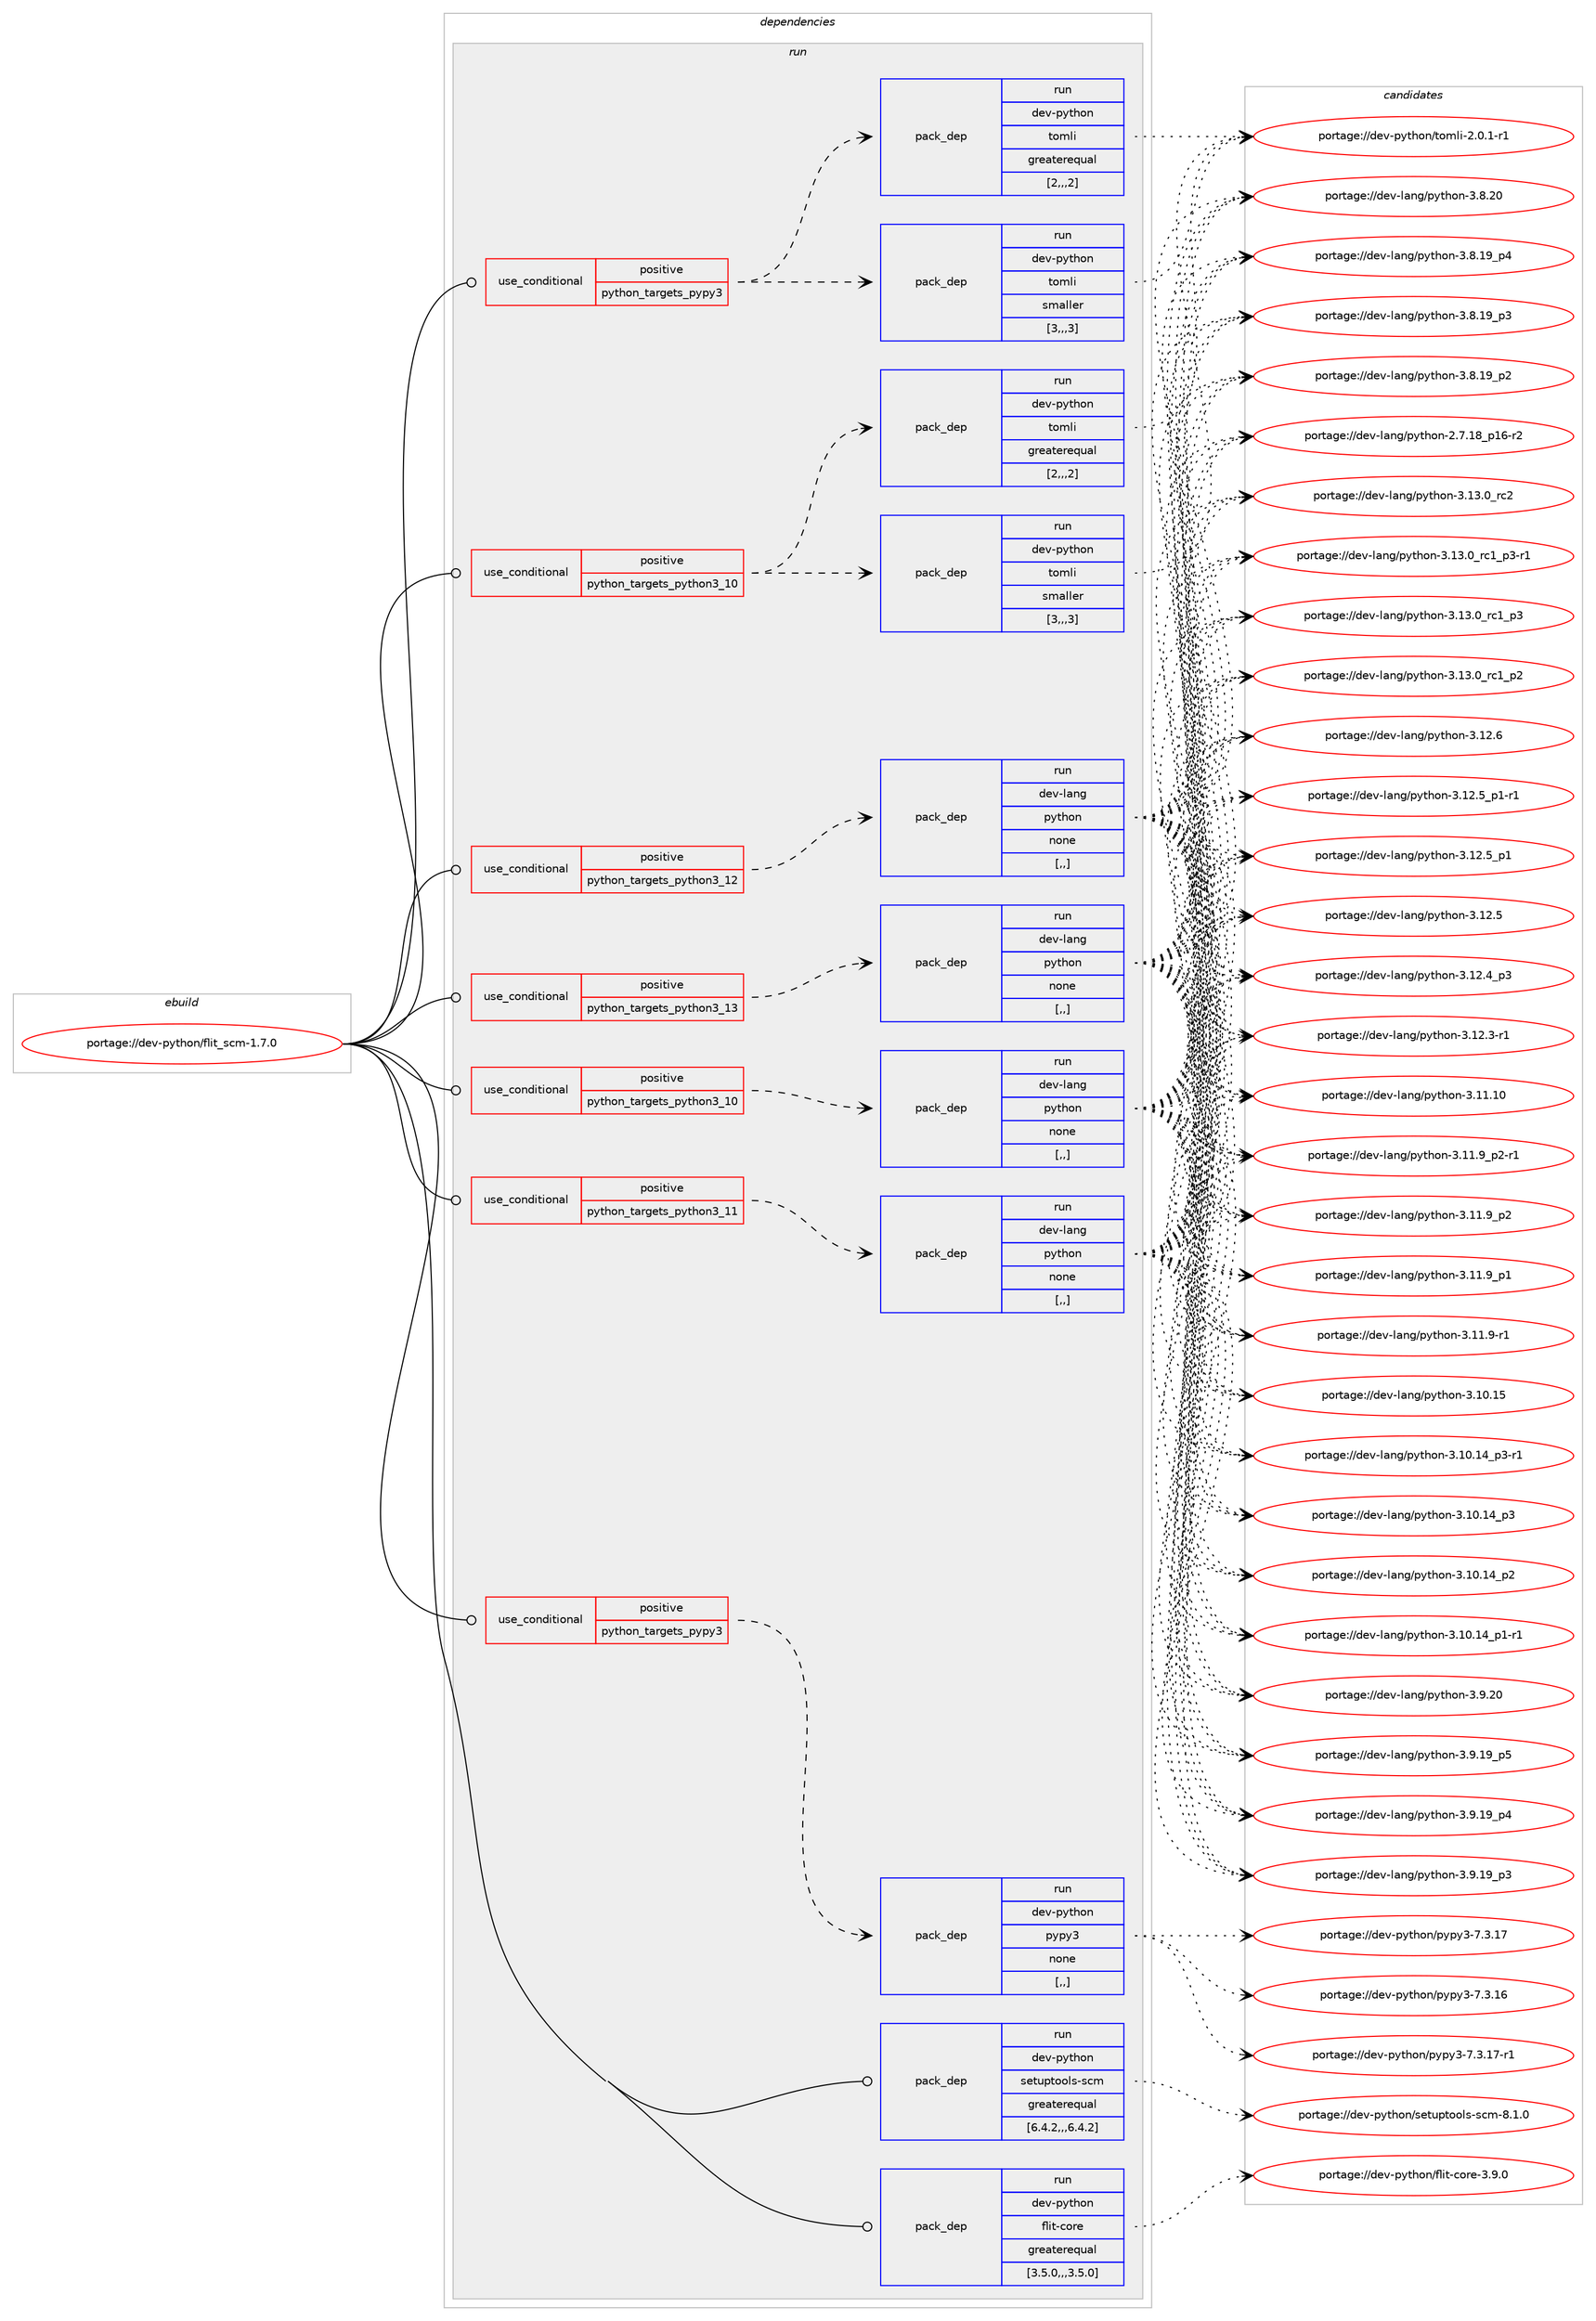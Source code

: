 digraph prolog {

# *************
# Graph options
# *************

newrank=true;
concentrate=true;
compound=true;
graph [rankdir=LR,fontname=Helvetica,fontsize=10,ranksep=1.5];#, ranksep=2.5, nodesep=0.2];
edge  [arrowhead=vee];
node  [fontname=Helvetica,fontsize=10];

# **********
# The ebuild
# **********

subgraph cluster_leftcol {
color=gray;
label=<<i>ebuild</i>>;
id [label="portage://dev-python/flit_scm-1.7.0", color=red, width=4, href="../dev-python/flit_scm-1.7.0.svg"];
}

# ****************
# The dependencies
# ****************

subgraph cluster_midcol {
color=gray;
label=<<i>dependencies</i>>;
subgraph cluster_compile {
fillcolor="#eeeeee";
style=filled;
label=<<i>compile</i>>;
}
subgraph cluster_compileandrun {
fillcolor="#eeeeee";
style=filled;
label=<<i>compile and run</i>>;
}
subgraph cluster_run {
fillcolor="#eeeeee";
style=filled;
label=<<i>run</i>>;
subgraph cond163217 {
dependency640966 [label=<<TABLE BORDER="0" CELLBORDER="1" CELLSPACING="0" CELLPADDING="4"><TR><TD ROWSPAN="3" CELLPADDING="10">use_conditional</TD></TR><TR><TD>positive</TD></TR><TR><TD>python_targets_pypy3</TD></TR></TABLE>>, shape=none, color=red];
subgraph pack472930 {
dependency640967 [label=<<TABLE BORDER="0" CELLBORDER="1" CELLSPACING="0" CELLPADDING="4" WIDTH="220"><TR><TD ROWSPAN="6" CELLPADDING="30">pack_dep</TD></TR><TR><TD WIDTH="110">run</TD></TR><TR><TD>dev-python</TD></TR><TR><TD>pypy3</TD></TR><TR><TD>none</TD></TR><TR><TD>[,,]</TD></TR></TABLE>>, shape=none, color=blue];
}
dependency640966:e -> dependency640967:w [weight=20,style="dashed",arrowhead="vee"];
}
id:e -> dependency640966:w [weight=20,style="solid",arrowhead="odot"];
subgraph cond163218 {
dependency640968 [label=<<TABLE BORDER="0" CELLBORDER="1" CELLSPACING="0" CELLPADDING="4"><TR><TD ROWSPAN="3" CELLPADDING="10">use_conditional</TD></TR><TR><TD>positive</TD></TR><TR><TD>python_targets_pypy3</TD></TR></TABLE>>, shape=none, color=red];
subgraph pack472931 {
dependency640969 [label=<<TABLE BORDER="0" CELLBORDER="1" CELLSPACING="0" CELLPADDING="4" WIDTH="220"><TR><TD ROWSPAN="6" CELLPADDING="30">pack_dep</TD></TR><TR><TD WIDTH="110">run</TD></TR><TR><TD>dev-python</TD></TR><TR><TD>tomli</TD></TR><TR><TD>smaller</TD></TR><TR><TD>[3,,,3]</TD></TR></TABLE>>, shape=none, color=blue];
}
dependency640968:e -> dependency640969:w [weight=20,style="dashed",arrowhead="vee"];
subgraph pack472932 {
dependency640970 [label=<<TABLE BORDER="0" CELLBORDER="1" CELLSPACING="0" CELLPADDING="4" WIDTH="220"><TR><TD ROWSPAN="6" CELLPADDING="30">pack_dep</TD></TR><TR><TD WIDTH="110">run</TD></TR><TR><TD>dev-python</TD></TR><TR><TD>tomli</TD></TR><TR><TD>greaterequal</TD></TR><TR><TD>[2,,,2]</TD></TR></TABLE>>, shape=none, color=blue];
}
dependency640968:e -> dependency640970:w [weight=20,style="dashed",arrowhead="vee"];
}
id:e -> dependency640968:w [weight=20,style="solid",arrowhead="odot"];
subgraph cond163219 {
dependency640971 [label=<<TABLE BORDER="0" CELLBORDER="1" CELLSPACING="0" CELLPADDING="4"><TR><TD ROWSPAN="3" CELLPADDING="10">use_conditional</TD></TR><TR><TD>positive</TD></TR><TR><TD>python_targets_python3_10</TD></TR></TABLE>>, shape=none, color=red];
subgraph pack472933 {
dependency640972 [label=<<TABLE BORDER="0" CELLBORDER="1" CELLSPACING="0" CELLPADDING="4" WIDTH="220"><TR><TD ROWSPAN="6" CELLPADDING="30">pack_dep</TD></TR><TR><TD WIDTH="110">run</TD></TR><TR><TD>dev-lang</TD></TR><TR><TD>python</TD></TR><TR><TD>none</TD></TR><TR><TD>[,,]</TD></TR></TABLE>>, shape=none, color=blue];
}
dependency640971:e -> dependency640972:w [weight=20,style="dashed",arrowhead="vee"];
}
id:e -> dependency640971:w [weight=20,style="solid",arrowhead="odot"];
subgraph cond163220 {
dependency640973 [label=<<TABLE BORDER="0" CELLBORDER="1" CELLSPACING="0" CELLPADDING="4"><TR><TD ROWSPAN="3" CELLPADDING="10">use_conditional</TD></TR><TR><TD>positive</TD></TR><TR><TD>python_targets_python3_10</TD></TR></TABLE>>, shape=none, color=red];
subgraph pack472934 {
dependency640974 [label=<<TABLE BORDER="0" CELLBORDER="1" CELLSPACING="0" CELLPADDING="4" WIDTH="220"><TR><TD ROWSPAN="6" CELLPADDING="30">pack_dep</TD></TR><TR><TD WIDTH="110">run</TD></TR><TR><TD>dev-python</TD></TR><TR><TD>tomli</TD></TR><TR><TD>smaller</TD></TR><TR><TD>[3,,,3]</TD></TR></TABLE>>, shape=none, color=blue];
}
dependency640973:e -> dependency640974:w [weight=20,style="dashed",arrowhead="vee"];
subgraph pack472935 {
dependency640975 [label=<<TABLE BORDER="0" CELLBORDER="1" CELLSPACING="0" CELLPADDING="4" WIDTH="220"><TR><TD ROWSPAN="6" CELLPADDING="30">pack_dep</TD></TR><TR><TD WIDTH="110">run</TD></TR><TR><TD>dev-python</TD></TR><TR><TD>tomli</TD></TR><TR><TD>greaterequal</TD></TR><TR><TD>[2,,,2]</TD></TR></TABLE>>, shape=none, color=blue];
}
dependency640973:e -> dependency640975:w [weight=20,style="dashed",arrowhead="vee"];
}
id:e -> dependency640973:w [weight=20,style="solid",arrowhead="odot"];
subgraph cond163221 {
dependency640976 [label=<<TABLE BORDER="0" CELLBORDER="1" CELLSPACING="0" CELLPADDING="4"><TR><TD ROWSPAN="3" CELLPADDING="10">use_conditional</TD></TR><TR><TD>positive</TD></TR><TR><TD>python_targets_python3_11</TD></TR></TABLE>>, shape=none, color=red];
subgraph pack472936 {
dependency640977 [label=<<TABLE BORDER="0" CELLBORDER="1" CELLSPACING="0" CELLPADDING="4" WIDTH="220"><TR><TD ROWSPAN="6" CELLPADDING="30">pack_dep</TD></TR><TR><TD WIDTH="110">run</TD></TR><TR><TD>dev-lang</TD></TR><TR><TD>python</TD></TR><TR><TD>none</TD></TR><TR><TD>[,,]</TD></TR></TABLE>>, shape=none, color=blue];
}
dependency640976:e -> dependency640977:w [weight=20,style="dashed",arrowhead="vee"];
}
id:e -> dependency640976:w [weight=20,style="solid",arrowhead="odot"];
subgraph cond163222 {
dependency640978 [label=<<TABLE BORDER="0" CELLBORDER="1" CELLSPACING="0" CELLPADDING="4"><TR><TD ROWSPAN="3" CELLPADDING="10">use_conditional</TD></TR><TR><TD>positive</TD></TR><TR><TD>python_targets_python3_12</TD></TR></TABLE>>, shape=none, color=red];
subgraph pack472937 {
dependency640979 [label=<<TABLE BORDER="0" CELLBORDER="1" CELLSPACING="0" CELLPADDING="4" WIDTH="220"><TR><TD ROWSPAN="6" CELLPADDING="30">pack_dep</TD></TR><TR><TD WIDTH="110">run</TD></TR><TR><TD>dev-lang</TD></TR><TR><TD>python</TD></TR><TR><TD>none</TD></TR><TR><TD>[,,]</TD></TR></TABLE>>, shape=none, color=blue];
}
dependency640978:e -> dependency640979:w [weight=20,style="dashed",arrowhead="vee"];
}
id:e -> dependency640978:w [weight=20,style="solid",arrowhead="odot"];
subgraph cond163223 {
dependency640980 [label=<<TABLE BORDER="0" CELLBORDER="1" CELLSPACING="0" CELLPADDING="4"><TR><TD ROWSPAN="3" CELLPADDING="10">use_conditional</TD></TR><TR><TD>positive</TD></TR><TR><TD>python_targets_python3_13</TD></TR></TABLE>>, shape=none, color=red];
subgraph pack472938 {
dependency640981 [label=<<TABLE BORDER="0" CELLBORDER="1" CELLSPACING="0" CELLPADDING="4" WIDTH="220"><TR><TD ROWSPAN="6" CELLPADDING="30">pack_dep</TD></TR><TR><TD WIDTH="110">run</TD></TR><TR><TD>dev-lang</TD></TR><TR><TD>python</TD></TR><TR><TD>none</TD></TR><TR><TD>[,,]</TD></TR></TABLE>>, shape=none, color=blue];
}
dependency640980:e -> dependency640981:w [weight=20,style="dashed",arrowhead="vee"];
}
id:e -> dependency640980:w [weight=20,style="solid",arrowhead="odot"];
subgraph pack472939 {
dependency640982 [label=<<TABLE BORDER="0" CELLBORDER="1" CELLSPACING="0" CELLPADDING="4" WIDTH="220"><TR><TD ROWSPAN="6" CELLPADDING="30">pack_dep</TD></TR><TR><TD WIDTH="110">run</TD></TR><TR><TD>dev-python</TD></TR><TR><TD>flit-core</TD></TR><TR><TD>greaterequal</TD></TR><TR><TD>[3.5.0,,,3.5.0]</TD></TR></TABLE>>, shape=none, color=blue];
}
id:e -> dependency640982:w [weight=20,style="solid",arrowhead="odot"];
subgraph pack472940 {
dependency640983 [label=<<TABLE BORDER="0" CELLBORDER="1" CELLSPACING="0" CELLPADDING="4" WIDTH="220"><TR><TD ROWSPAN="6" CELLPADDING="30">pack_dep</TD></TR><TR><TD WIDTH="110">run</TD></TR><TR><TD>dev-python</TD></TR><TR><TD>setuptools-scm</TD></TR><TR><TD>greaterequal</TD></TR><TR><TD>[6.4.2,,,6.4.2]</TD></TR></TABLE>>, shape=none, color=blue];
}
id:e -> dependency640983:w [weight=20,style="solid",arrowhead="odot"];
}
}

# **************
# The candidates
# **************

subgraph cluster_choices {
rank=same;
color=gray;
label=<<i>candidates</i>>;

subgraph choice472930 {
color=black;
nodesep=1;
choice100101118451121211161041111104711212111212151455546514649554511449 [label="portage://dev-python/pypy3-7.3.17-r1", color=red, width=4,href="../dev-python/pypy3-7.3.17-r1.svg"];
choice10010111845112121116104111110471121211121215145554651464955 [label="portage://dev-python/pypy3-7.3.17", color=red, width=4,href="../dev-python/pypy3-7.3.17.svg"];
choice10010111845112121116104111110471121211121215145554651464954 [label="portage://dev-python/pypy3-7.3.16", color=red, width=4,href="../dev-python/pypy3-7.3.16.svg"];
dependency640967:e -> choice100101118451121211161041111104711212111212151455546514649554511449:w [style=dotted,weight="100"];
dependency640967:e -> choice10010111845112121116104111110471121211121215145554651464955:w [style=dotted,weight="100"];
dependency640967:e -> choice10010111845112121116104111110471121211121215145554651464954:w [style=dotted,weight="100"];
}
subgraph choice472931 {
color=black;
nodesep=1;
choice10010111845112121116104111110471161111091081054550464846494511449 [label="portage://dev-python/tomli-2.0.1-r1", color=red, width=4,href="../dev-python/tomli-2.0.1-r1.svg"];
dependency640969:e -> choice10010111845112121116104111110471161111091081054550464846494511449:w [style=dotted,weight="100"];
}
subgraph choice472932 {
color=black;
nodesep=1;
choice10010111845112121116104111110471161111091081054550464846494511449 [label="portage://dev-python/tomli-2.0.1-r1", color=red, width=4,href="../dev-python/tomli-2.0.1-r1.svg"];
dependency640970:e -> choice10010111845112121116104111110471161111091081054550464846494511449:w [style=dotted,weight="100"];
}
subgraph choice472933 {
color=black;
nodesep=1;
choice10010111845108971101034711212111610411111045514649514648951149950 [label="portage://dev-lang/python-3.13.0_rc2", color=red, width=4,href="../dev-lang/python-3.13.0_rc2.svg"];
choice1001011184510897110103471121211161041111104551464951464895114994995112514511449 [label="portage://dev-lang/python-3.13.0_rc1_p3-r1", color=red, width=4,href="../dev-lang/python-3.13.0_rc1_p3-r1.svg"];
choice100101118451089711010347112121116104111110455146495146489511499499511251 [label="portage://dev-lang/python-3.13.0_rc1_p3", color=red, width=4,href="../dev-lang/python-3.13.0_rc1_p3.svg"];
choice100101118451089711010347112121116104111110455146495146489511499499511250 [label="portage://dev-lang/python-3.13.0_rc1_p2", color=red, width=4,href="../dev-lang/python-3.13.0_rc1_p2.svg"];
choice10010111845108971101034711212111610411111045514649504654 [label="portage://dev-lang/python-3.12.6", color=red, width=4,href="../dev-lang/python-3.12.6.svg"];
choice1001011184510897110103471121211161041111104551464950465395112494511449 [label="portage://dev-lang/python-3.12.5_p1-r1", color=red, width=4,href="../dev-lang/python-3.12.5_p1-r1.svg"];
choice100101118451089711010347112121116104111110455146495046539511249 [label="portage://dev-lang/python-3.12.5_p1", color=red, width=4,href="../dev-lang/python-3.12.5_p1.svg"];
choice10010111845108971101034711212111610411111045514649504653 [label="portage://dev-lang/python-3.12.5", color=red, width=4,href="../dev-lang/python-3.12.5.svg"];
choice100101118451089711010347112121116104111110455146495046529511251 [label="portage://dev-lang/python-3.12.4_p3", color=red, width=4,href="../dev-lang/python-3.12.4_p3.svg"];
choice100101118451089711010347112121116104111110455146495046514511449 [label="portage://dev-lang/python-3.12.3-r1", color=red, width=4,href="../dev-lang/python-3.12.3-r1.svg"];
choice1001011184510897110103471121211161041111104551464949464948 [label="portage://dev-lang/python-3.11.10", color=red, width=4,href="../dev-lang/python-3.11.10.svg"];
choice1001011184510897110103471121211161041111104551464949465795112504511449 [label="portage://dev-lang/python-3.11.9_p2-r1", color=red, width=4,href="../dev-lang/python-3.11.9_p2-r1.svg"];
choice100101118451089711010347112121116104111110455146494946579511250 [label="portage://dev-lang/python-3.11.9_p2", color=red, width=4,href="../dev-lang/python-3.11.9_p2.svg"];
choice100101118451089711010347112121116104111110455146494946579511249 [label="portage://dev-lang/python-3.11.9_p1", color=red, width=4,href="../dev-lang/python-3.11.9_p1.svg"];
choice100101118451089711010347112121116104111110455146494946574511449 [label="portage://dev-lang/python-3.11.9-r1", color=red, width=4,href="../dev-lang/python-3.11.9-r1.svg"];
choice1001011184510897110103471121211161041111104551464948464953 [label="portage://dev-lang/python-3.10.15", color=red, width=4,href="../dev-lang/python-3.10.15.svg"];
choice100101118451089711010347112121116104111110455146494846495295112514511449 [label="portage://dev-lang/python-3.10.14_p3-r1", color=red, width=4,href="../dev-lang/python-3.10.14_p3-r1.svg"];
choice10010111845108971101034711212111610411111045514649484649529511251 [label="portage://dev-lang/python-3.10.14_p3", color=red, width=4,href="../dev-lang/python-3.10.14_p3.svg"];
choice10010111845108971101034711212111610411111045514649484649529511250 [label="portage://dev-lang/python-3.10.14_p2", color=red, width=4,href="../dev-lang/python-3.10.14_p2.svg"];
choice100101118451089711010347112121116104111110455146494846495295112494511449 [label="portage://dev-lang/python-3.10.14_p1-r1", color=red, width=4,href="../dev-lang/python-3.10.14_p1-r1.svg"];
choice10010111845108971101034711212111610411111045514657465048 [label="portage://dev-lang/python-3.9.20", color=red, width=4,href="../dev-lang/python-3.9.20.svg"];
choice100101118451089711010347112121116104111110455146574649579511253 [label="portage://dev-lang/python-3.9.19_p5", color=red, width=4,href="../dev-lang/python-3.9.19_p5.svg"];
choice100101118451089711010347112121116104111110455146574649579511252 [label="portage://dev-lang/python-3.9.19_p4", color=red, width=4,href="../dev-lang/python-3.9.19_p4.svg"];
choice100101118451089711010347112121116104111110455146574649579511251 [label="portage://dev-lang/python-3.9.19_p3", color=red, width=4,href="../dev-lang/python-3.9.19_p3.svg"];
choice10010111845108971101034711212111610411111045514656465048 [label="portage://dev-lang/python-3.8.20", color=red, width=4,href="../dev-lang/python-3.8.20.svg"];
choice100101118451089711010347112121116104111110455146564649579511252 [label="portage://dev-lang/python-3.8.19_p4", color=red, width=4,href="../dev-lang/python-3.8.19_p4.svg"];
choice100101118451089711010347112121116104111110455146564649579511251 [label="portage://dev-lang/python-3.8.19_p3", color=red, width=4,href="../dev-lang/python-3.8.19_p3.svg"];
choice100101118451089711010347112121116104111110455146564649579511250 [label="portage://dev-lang/python-3.8.19_p2", color=red, width=4,href="../dev-lang/python-3.8.19_p2.svg"];
choice100101118451089711010347112121116104111110455046554649569511249544511450 [label="portage://dev-lang/python-2.7.18_p16-r2", color=red, width=4,href="../dev-lang/python-2.7.18_p16-r2.svg"];
dependency640972:e -> choice10010111845108971101034711212111610411111045514649514648951149950:w [style=dotted,weight="100"];
dependency640972:e -> choice1001011184510897110103471121211161041111104551464951464895114994995112514511449:w [style=dotted,weight="100"];
dependency640972:e -> choice100101118451089711010347112121116104111110455146495146489511499499511251:w [style=dotted,weight="100"];
dependency640972:e -> choice100101118451089711010347112121116104111110455146495146489511499499511250:w [style=dotted,weight="100"];
dependency640972:e -> choice10010111845108971101034711212111610411111045514649504654:w [style=dotted,weight="100"];
dependency640972:e -> choice1001011184510897110103471121211161041111104551464950465395112494511449:w [style=dotted,weight="100"];
dependency640972:e -> choice100101118451089711010347112121116104111110455146495046539511249:w [style=dotted,weight="100"];
dependency640972:e -> choice10010111845108971101034711212111610411111045514649504653:w [style=dotted,weight="100"];
dependency640972:e -> choice100101118451089711010347112121116104111110455146495046529511251:w [style=dotted,weight="100"];
dependency640972:e -> choice100101118451089711010347112121116104111110455146495046514511449:w [style=dotted,weight="100"];
dependency640972:e -> choice1001011184510897110103471121211161041111104551464949464948:w [style=dotted,weight="100"];
dependency640972:e -> choice1001011184510897110103471121211161041111104551464949465795112504511449:w [style=dotted,weight="100"];
dependency640972:e -> choice100101118451089711010347112121116104111110455146494946579511250:w [style=dotted,weight="100"];
dependency640972:e -> choice100101118451089711010347112121116104111110455146494946579511249:w [style=dotted,weight="100"];
dependency640972:e -> choice100101118451089711010347112121116104111110455146494946574511449:w [style=dotted,weight="100"];
dependency640972:e -> choice1001011184510897110103471121211161041111104551464948464953:w [style=dotted,weight="100"];
dependency640972:e -> choice100101118451089711010347112121116104111110455146494846495295112514511449:w [style=dotted,weight="100"];
dependency640972:e -> choice10010111845108971101034711212111610411111045514649484649529511251:w [style=dotted,weight="100"];
dependency640972:e -> choice10010111845108971101034711212111610411111045514649484649529511250:w [style=dotted,weight="100"];
dependency640972:e -> choice100101118451089711010347112121116104111110455146494846495295112494511449:w [style=dotted,weight="100"];
dependency640972:e -> choice10010111845108971101034711212111610411111045514657465048:w [style=dotted,weight="100"];
dependency640972:e -> choice100101118451089711010347112121116104111110455146574649579511253:w [style=dotted,weight="100"];
dependency640972:e -> choice100101118451089711010347112121116104111110455146574649579511252:w [style=dotted,weight="100"];
dependency640972:e -> choice100101118451089711010347112121116104111110455146574649579511251:w [style=dotted,weight="100"];
dependency640972:e -> choice10010111845108971101034711212111610411111045514656465048:w [style=dotted,weight="100"];
dependency640972:e -> choice100101118451089711010347112121116104111110455146564649579511252:w [style=dotted,weight="100"];
dependency640972:e -> choice100101118451089711010347112121116104111110455146564649579511251:w [style=dotted,weight="100"];
dependency640972:e -> choice100101118451089711010347112121116104111110455146564649579511250:w [style=dotted,weight="100"];
dependency640972:e -> choice100101118451089711010347112121116104111110455046554649569511249544511450:w [style=dotted,weight="100"];
}
subgraph choice472934 {
color=black;
nodesep=1;
choice10010111845112121116104111110471161111091081054550464846494511449 [label="portage://dev-python/tomli-2.0.1-r1", color=red, width=4,href="../dev-python/tomli-2.0.1-r1.svg"];
dependency640974:e -> choice10010111845112121116104111110471161111091081054550464846494511449:w [style=dotted,weight="100"];
}
subgraph choice472935 {
color=black;
nodesep=1;
choice10010111845112121116104111110471161111091081054550464846494511449 [label="portage://dev-python/tomli-2.0.1-r1", color=red, width=4,href="../dev-python/tomli-2.0.1-r1.svg"];
dependency640975:e -> choice10010111845112121116104111110471161111091081054550464846494511449:w [style=dotted,weight="100"];
}
subgraph choice472936 {
color=black;
nodesep=1;
choice10010111845108971101034711212111610411111045514649514648951149950 [label="portage://dev-lang/python-3.13.0_rc2", color=red, width=4,href="../dev-lang/python-3.13.0_rc2.svg"];
choice1001011184510897110103471121211161041111104551464951464895114994995112514511449 [label="portage://dev-lang/python-3.13.0_rc1_p3-r1", color=red, width=4,href="../dev-lang/python-3.13.0_rc1_p3-r1.svg"];
choice100101118451089711010347112121116104111110455146495146489511499499511251 [label="portage://dev-lang/python-3.13.0_rc1_p3", color=red, width=4,href="../dev-lang/python-3.13.0_rc1_p3.svg"];
choice100101118451089711010347112121116104111110455146495146489511499499511250 [label="portage://dev-lang/python-3.13.0_rc1_p2", color=red, width=4,href="../dev-lang/python-3.13.0_rc1_p2.svg"];
choice10010111845108971101034711212111610411111045514649504654 [label="portage://dev-lang/python-3.12.6", color=red, width=4,href="../dev-lang/python-3.12.6.svg"];
choice1001011184510897110103471121211161041111104551464950465395112494511449 [label="portage://dev-lang/python-3.12.5_p1-r1", color=red, width=4,href="../dev-lang/python-3.12.5_p1-r1.svg"];
choice100101118451089711010347112121116104111110455146495046539511249 [label="portage://dev-lang/python-3.12.5_p1", color=red, width=4,href="../dev-lang/python-3.12.5_p1.svg"];
choice10010111845108971101034711212111610411111045514649504653 [label="portage://dev-lang/python-3.12.5", color=red, width=4,href="../dev-lang/python-3.12.5.svg"];
choice100101118451089711010347112121116104111110455146495046529511251 [label="portage://dev-lang/python-3.12.4_p3", color=red, width=4,href="../dev-lang/python-3.12.4_p3.svg"];
choice100101118451089711010347112121116104111110455146495046514511449 [label="portage://dev-lang/python-3.12.3-r1", color=red, width=4,href="../dev-lang/python-3.12.3-r1.svg"];
choice1001011184510897110103471121211161041111104551464949464948 [label="portage://dev-lang/python-3.11.10", color=red, width=4,href="../dev-lang/python-3.11.10.svg"];
choice1001011184510897110103471121211161041111104551464949465795112504511449 [label="portage://dev-lang/python-3.11.9_p2-r1", color=red, width=4,href="../dev-lang/python-3.11.9_p2-r1.svg"];
choice100101118451089711010347112121116104111110455146494946579511250 [label="portage://dev-lang/python-3.11.9_p2", color=red, width=4,href="../dev-lang/python-3.11.9_p2.svg"];
choice100101118451089711010347112121116104111110455146494946579511249 [label="portage://dev-lang/python-3.11.9_p1", color=red, width=4,href="../dev-lang/python-3.11.9_p1.svg"];
choice100101118451089711010347112121116104111110455146494946574511449 [label="portage://dev-lang/python-3.11.9-r1", color=red, width=4,href="../dev-lang/python-3.11.9-r1.svg"];
choice1001011184510897110103471121211161041111104551464948464953 [label="portage://dev-lang/python-3.10.15", color=red, width=4,href="../dev-lang/python-3.10.15.svg"];
choice100101118451089711010347112121116104111110455146494846495295112514511449 [label="portage://dev-lang/python-3.10.14_p3-r1", color=red, width=4,href="../dev-lang/python-3.10.14_p3-r1.svg"];
choice10010111845108971101034711212111610411111045514649484649529511251 [label="portage://dev-lang/python-3.10.14_p3", color=red, width=4,href="../dev-lang/python-3.10.14_p3.svg"];
choice10010111845108971101034711212111610411111045514649484649529511250 [label="portage://dev-lang/python-3.10.14_p2", color=red, width=4,href="../dev-lang/python-3.10.14_p2.svg"];
choice100101118451089711010347112121116104111110455146494846495295112494511449 [label="portage://dev-lang/python-3.10.14_p1-r1", color=red, width=4,href="../dev-lang/python-3.10.14_p1-r1.svg"];
choice10010111845108971101034711212111610411111045514657465048 [label="portage://dev-lang/python-3.9.20", color=red, width=4,href="../dev-lang/python-3.9.20.svg"];
choice100101118451089711010347112121116104111110455146574649579511253 [label="portage://dev-lang/python-3.9.19_p5", color=red, width=4,href="../dev-lang/python-3.9.19_p5.svg"];
choice100101118451089711010347112121116104111110455146574649579511252 [label="portage://dev-lang/python-3.9.19_p4", color=red, width=4,href="../dev-lang/python-3.9.19_p4.svg"];
choice100101118451089711010347112121116104111110455146574649579511251 [label="portage://dev-lang/python-3.9.19_p3", color=red, width=4,href="../dev-lang/python-3.9.19_p3.svg"];
choice10010111845108971101034711212111610411111045514656465048 [label="portage://dev-lang/python-3.8.20", color=red, width=4,href="../dev-lang/python-3.8.20.svg"];
choice100101118451089711010347112121116104111110455146564649579511252 [label="portage://dev-lang/python-3.8.19_p4", color=red, width=4,href="../dev-lang/python-3.8.19_p4.svg"];
choice100101118451089711010347112121116104111110455146564649579511251 [label="portage://dev-lang/python-3.8.19_p3", color=red, width=4,href="../dev-lang/python-3.8.19_p3.svg"];
choice100101118451089711010347112121116104111110455146564649579511250 [label="portage://dev-lang/python-3.8.19_p2", color=red, width=4,href="../dev-lang/python-3.8.19_p2.svg"];
choice100101118451089711010347112121116104111110455046554649569511249544511450 [label="portage://dev-lang/python-2.7.18_p16-r2", color=red, width=4,href="../dev-lang/python-2.7.18_p16-r2.svg"];
dependency640977:e -> choice10010111845108971101034711212111610411111045514649514648951149950:w [style=dotted,weight="100"];
dependency640977:e -> choice1001011184510897110103471121211161041111104551464951464895114994995112514511449:w [style=dotted,weight="100"];
dependency640977:e -> choice100101118451089711010347112121116104111110455146495146489511499499511251:w [style=dotted,weight="100"];
dependency640977:e -> choice100101118451089711010347112121116104111110455146495146489511499499511250:w [style=dotted,weight="100"];
dependency640977:e -> choice10010111845108971101034711212111610411111045514649504654:w [style=dotted,weight="100"];
dependency640977:e -> choice1001011184510897110103471121211161041111104551464950465395112494511449:w [style=dotted,weight="100"];
dependency640977:e -> choice100101118451089711010347112121116104111110455146495046539511249:w [style=dotted,weight="100"];
dependency640977:e -> choice10010111845108971101034711212111610411111045514649504653:w [style=dotted,weight="100"];
dependency640977:e -> choice100101118451089711010347112121116104111110455146495046529511251:w [style=dotted,weight="100"];
dependency640977:e -> choice100101118451089711010347112121116104111110455146495046514511449:w [style=dotted,weight="100"];
dependency640977:e -> choice1001011184510897110103471121211161041111104551464949464948:w [style=dotted,weight="100"];
dependency640977:e -> choice1001011184510897110103471121211161041111104551464949465795112504511449:w [style=dotted,weight="100"];
dependency640977:e -> choice100101118451089711010347112121116104111110455146494946579511250:w [style=dotted,weight="100"];
dependency640977:e -> choice100101118451089711010347112121116104111110455146494946579511249:w [style=dotted,weight="100"];
dependency640977:e -> choice100101118451089711010347112121116104111110455146494946574511449:w [style=dotted,weight="100"];
dependency640977:e -> choice1001011184510897110103471121211161041111104551464948464953:w [style=dotted,weight="100"];
dependency640977:e -> choice100101118451089711010347112121116104111110455146494846495295112514511449:w [style=dotted,weight="100"];
dependency640977:e -> choice10010111845108971101034711212111610411111045514649484649529511251:w [style=dotted,weight="100"];
dependency640977:e -> choice10010111845108971101034711212111610411111045514649484649529511250:w [style=dotted,weight="100"];
dependency640977:e -> choice100101118451089711010347112121116104111110455146494846495295112494511449:w [style=dotted,weight="100"];
dependency640977:e -> choice10010111845108971101034711212111610411111045514657465048:w [style=dotted,weight="100"];
dependency640977:e -> choice100101118451089711010347112121116104111110455146574649579511253:w [style=dotted,weight="100"];
dependency640977:e -> choice100101118451089711010347112121116104111110455146574649579511252:w [style=dotted,weight="100"];
dependency640977:e -> choice100101118451089711010347112121116104111110455146574649579511251:w [style=dotted,weight="100"];
dependency640977:e -> choice10010111845108971101034711212111610411111045514656465048:w [style=dotted,weight="100"];
dependency640977:e -> choice100101118451089711010347112121116104111110455146564649579511252:w [style=dotted,weight="100"];
dependency640977:e -> choice100101118451089711010347112121116104111110455146564649579511251:w [style=dotted,weight="100"];
dependency640977:e -> choice100101118451089711010347112121116104111110455146564649579511250:w [style=dotted,weight="100"];
dependency640977:e -> choice100101118451089711010347112121116104111110455046554649569511249544511450:w [style=dotted,weight="100"];
}
subgraph choice472937 {
color=black;
nodesep=1;
choice10010111845108971101034711212111610411111045514649514648951149950 [label="portage://dev-lang/python-3.13.0_rc2", color=red, width=4,href="../dev-lang/python-3.13.0_rc2.svg"];
choice1001011184510897110103471121211161041111104551464951464895114994995112514511449 [label="portage://dev-lang/python-3.13.0_rc1_p3-r1", color=red, width=4,href="../dev-lang/python-3.13.0_rc1_p3-r1.svg"];
choice100101118451089711010347112121116104111110455146495146489511499499511251 [label="portage://dev-lang/python-3.13.0_rc1_p3", color=red, width=4,href="../dev-lang/python-3.13.0_rc1_p3.svg"];
choice100101118451089711010347112121116104111110455146495146489511499499511250 [label="portage://dev-lang/python-3.13.0_rc1_p2", color=red, width=4,href="../dev-lang/python-3.13.0_rc1_p2.svg"];
choice10010111845108971101034711212111610411111045514649504654 [label="portage://dev-lang/python-3.12.6", color=red, width=4,href="../dev-lang/python-3.12.6.svg"];
choice1001011184510897110103471121211161041111104551464950465395112494511449 [label="portage://dev-lang/python-3.12.5_p1-r1", color=red, width=4,href="../dev-lang/python-3.12.5_p1-r1.svg"];
choice100101118451089711010347112121116104111110455146495046539511249 [label="portage://dev-lang/python-3.12.5_p1", color=red, width=4,href="../dev-lang/python-3.12.5_p1.svg"];
choice10010111845108971101034711212111610411111045514649504653 [label="portage://dev-lang/python-3.12.5", color=red, width=4,href="../dev-lang/python-3.12.5.svg"];
choice100101118451089711010347112121116104111110455146495046529511251 [label="portage://dev-lang/python-3.12.4_p3", color=red, width=4,href="../dev-lang/python-3.12.4_p3.svg"];
choice100101118451089711010347112121116104111110455146495046514511449 [label="portage://dev-lang/python-3.12.3-r1", color=red, width=4,href="../dev-lang/python-3.12.3-r1.svg"];
choice1001011184510897110103471121211161041111104551464949464948 [label="portage://dev-lang/python-3.11.10", color=red, width=4,href="../dev-lang/python-3.11.10.svg"];
choice1001011184510897110103471121211161041111104551464949465795112504511449 [label="portage://dev-lang/python-3.11.9_p2-r1", color=red, width=4,href="../dev-lang/python-3.11.9_p2-r1.svg"];
choice100101118451089711010347112121116104111110455146494946579511250 [label="portage://dev-lang/python-3.11.9_p2", color=red, width=4,href="../dev-lang/python-3.11.9_p2.svg"];
choice100101118451089711010347112121116104111110455146494946579511249 [label="portage://dev-lang/python-3.11.9_p1", color=red, width=4,href="../dev-lang/python-3.11.9_p1.svg"];
choice100101118451089711010347112121116104111110455146494946574511449 [label="portage://dev-lang/python-3.11.9-r1", color=red, width=4,href="../dev-lang/python-3.11.9-r1.svg"];
choice1001011184510897110103471121211161041111104551464948464953 [label="portage://dev-lang/python-3.10.15", color=red, width=4,href="../dev-lang/python-3.10.15.svg"];
choice100101118451089711010347112121116104111110455146494846495295112514511449 [label="portage://dev-lang/python-3.10.14_p3-r1", color=red, width=4,href="../dev-lang/python-3.10.14_p3-r1.svg"];
choice10010111845108971101034711212111610411111045514649484649529511251 [label="portage://dev-lang/python-3.10.14_p3", color=red, width=4,href="../dev-lang/python-3.10.14_p3.svg"];
choice10010111845108971101034711212111610411111045514649484649529511250 [label="portage://dev-lang/python-3.10.14_p2", color=red, width=4,href="../dev-lang/python-3.10.14_p2.svg"];
choice100101118451089711010347112121116104111110455146494846495295112494511449 [label="portage://dev-lang/python-3.10.14_p1-r1", color=red, width=4,href="../dev-lang/python-3.10.14_p1-r1.svg"];
choice10010111845108971101034711212111610411111045514657465048 [label="portage://dev-lang/python-3.9.20", color=red, width=4,href="../dev-lang/python-3.9.20.svg"];
choice100101118451089711010347112121116104111110455146574649579511253 [label="portage://dev-lang/python-3.9.19_p5", color=red, width=4,href="../dev-lang/python-3.9.19_p5.svg"];
choice100101118451089711010347112121116104111110455146574649579511252 [label="portage://dev-lang/python-3.9.19_p4", color=red, width=4,href="../dev-lang/python-3.9.19_p4.svg"];
choice100101118451089711010347112121116104111110455146574649579511251 [label="portage://dev-lang/python-3.9.19_p3", color=red, width=4,href="../dev-lang/python-3.9.19_p3.svg"];
choice10010111845108971101034711212111610411111045514656465048 [label="portage://dev-lang/python-3.8.20", color=red, width=4,href="../dev-lang/python-3.8.20.svg"];
choice100101118451089711010347112121116104111110455146564649579511252 [label="portage://dev-lang/python-3.8.19_p4", color=red, width=4,href="../dev-lang/python-3.8.19_p4.svg"];
choice100101118451089711010347112121116104111110455146564649579511251 [label="portage://dev-lang/python-3.8.19_p3", color=red, width=4,href="../dev-lang/python-3.8.19_p3.svg"];
choice100101118451089711010347112121116104111110455146564649579511250 [label="portage://dev-lang/python-3.8.19_p2", color=red, width=4,href="../dev-lang/python-3.8.19_p2.svg"];
choice100101118451089711010347112121116104111110455046554649569511249544511450 [label="portage://dev-lang/python-2.7.18_p16-r2", color=red, width=4,href="../dev-lang/python-2.7.18_p16-r2.svg"];
dependency640979:e -> choice10010111845108971101034711212111610411111045514649514648951149950:w [style=dotted,weight="100"];
dependency640979:e -> choice1001011184510897110103471121211161041111104551464951464895114994995112514511449:w [style=dotted,weight="100"];
dependency640979:e -> choice100101118451089711010347112121116104111110455146495146489511499499511251:w [style=dotted,weight="100"];
dependency640979:e -> choice100101118451089711010347112121116104111110455146495146489511499499511250:w [style=dotted,weight="100"];
dependency640979:e -> choice10010111845108971101034711212111610411111045514649504654:w [style=dotted,weight="100"];
dependency640979:e -> choice1001011184510897110103471121211161041111104551464950465395112494511449:w [style=dotted,weight="100"];
dependency640979:e -> choice100101118451089711010347112121116104111110455146495046539511249:w [style=dotted,weight="100"];
dependency640979:e -> choice10010111845108971101034711212111610411111045514649504653:w [style=dotted,weight="100"];
dependency640979:e -> choice100101118451089711010347112121116104111110455146495046529511251:w [style=dotted,weight="100"];
dependency640979:e -> choice100101118451089711010347112121116104111110455146495046514511449:w [style=dotted,weight="100"];
dependency640979:e -> choice1001011184510897110103471121211161041111104551464949464948:w [style=dotted,weight="100"];
dependency640979:e -> choice1001011184510897110103471121211161041111104551464949465795112504511449:w [style=dotted,weight="100"];
dependency640979:e -> choice100101118451089711010347112121116104111110455146494946579511250:w [style=dotted,weight="100"];
dependency640979:e -> choice100101118451089711010347112121116104111110455146494946579511249:w [style=dotted,weight="100"];
dependency640979:e -> choice100101118451089711010347112121116104111110455146494946574511449:w [style=dotted,weight="100"];
dependency640979:e -> choice1001011184510897110103471121211161041111104551464948464953:w [style=dotted,weight="100"];
dependency640979:e -> choice100101118451089711010347112121116104111110455146494846495295112514511449:w [style=dotted,weight="100"];
dependency640979:e -> choice10010111845108971101034711212111610411111045514649484649529511251:w [style=dotted,weight="100"];
dependency640979:e -> choice10010111845108971101034711212111610411111045514649484649529511250:w [style=dotted,weight="100"];
dependency640979:e -> choice100101118451089711010347112121116104111110455146494846495295112494511449:w [style=dotted,weight="100"];
dependency640979:e -> choice10010111845108971101034711212111610411111045514657465048:w [style=dotted,weight="100"];
dependency640979:e -> choice100101118451089711010347112121116104111110455146574649579511253:w [style=dotted,weight="100"];
dependency640979:e -> choice100101118451089711010347112121116104111110455146574649579511252:w [style=dotted,weight="100"];
dependency640979:e -> choice100101118451089711010347112121116104111110455146574649579511251:w [style=dotted,weight="100"];
dependency640979:e -> choice10010111845108971101034711212111610411111045514656465048:w [style=dotted,weight="100"];
dependency640979:e -> choice100101118451089711010347112121116104111110455146564649579511252:w [style=dotted,weight="100"];
dependency640979:e -> choice100101118451089711010347112121116104111110455146564649579511251:w [style=dotted,weight="100"];
dependency640979:e -> choice100101118451089711010347112121116104111110455146564649579511250:w [style=dotted,weight="100"];
dependency640979:e -> choice100101118451089711010347112121116104111110455046554649569511249544511450:w [style=dotted,weight="100"];
}
subgraph choice472938 {
color=black;
nodesep=1;
choice10010111845108971101034711212111610411111045514649514648951149950 [label="portage://dev-lang/python-3.13.0_rc2", color=red, width=4,href="../dev-lang/python-3.13.0_rc2.svg"];
choice1001011184510897110103471121211161041111104551464951464895114994995112514511449 [label="portage://dev-lang/python-3.13.0_rc1_p3-r1", color=red, width=4,href="../dev-lang/python-3.13.0_rc1_p3-r1.svg"];
choice100101118451089711010347112121116104111110455146495146489511499499511251 [label="portage://dev-lang/python-3.13.0_rc1_p3", color=red, width=4,href="../dev-lang/python-3.13.0_rc1_p3.svg"];
choice100101118451089711010347112121116104111110455146495146489511499499511250 [label="portage://dev-lang/python-3.13.0_rc1_p2", color=red, width=4,href="../dev-lang/python-3.13.0_rc1_p2.svg"];
choice10010111845108971101034711212111610411111045514649504654 [label="portage://dev-lang/python-3.12.6", color=red, width=4,href="../dev-lang/python-3.12.6.svg"];
choice1001011184510897110103471121211161041111104551464950465395112494511449 [label="portage://dev-lang/python-3.12.5_p1-r1", color=red, width=4,href="../dev-lang/python-3.12.5_p1-r1.svg"];
choice100101118451089711010347112121116104111110455146495046539511249 [label="portage://dev-lang/python-3.12.5_p1", color=red, width=4,href="../dev-lang/python-3.12.5_p1.svg"];
choice10010111845108971101034711212111610411111045514649504653 [label="portage://dev-lang/python-3.12.5", color=red, width=4,href="../dev-lang/python-3.12.5.svg"];
choice100101118451089711010347112121116104111110455146495046529511251 [label="portage://dev-lang/python-3.12.4_p3", color=red, width=4,href="../dev-lang/python-3.12.4_p3.svg"];
choice100101118451089711010347112121116104111110455146495046514511449 [label="portage://dev-lang/python-3.12.3-r1", color=red, width=4,href="../dev-lang/python-3.12.3-r1.svg"];
choice1001011184510897110103471121211161041111104551464949464948 [label="portage://dev-lang/python-3.11.10", color=red, width=4,href="../dev-lang/python-3.11.10.svg"];
choice1001011184510897110103471121211161041111104551464949465795112504511449 [label="portage://dev-lang/python-3.11.9_p2-r1", color=red, width=4,href="../dev-lang/python-3.11.9_p2-r1.svg"];
choice100101118451089711010347112121116104111110455146494946579511250 [label="portage://dev-lang/python-3.11.9_p2", color=red, width=4,href="../dev-lang/python-3.11.9_p2.svg"];
choice100101118451089711010347112121116104111110455146494946579511249 [label="portage://dev-lang/python-3.11.9_p1", color=red, width=4,href="../dev-lang/python-3.11.9_p1.svg"];
choice100101118451089711010347112121116104111110455146494946574511449 [label="portage://dev-lang/python-3.11.9-r1", color=red, width=4,href="../dev-lang/python-3.11.9-r1.svg"];
choice1001011184510897110103471121211161041111104551464948464953 [label="portage://dev-lang/python-3.10.15", color=red, width=4,href="../dev-lang/python-3.10.15.svg"];
choice100101118451089711010347112121116104111110455146494846495295112514511449 [label="portage://dev-lang/python-3.10.14_p3-r1", color=red, width=4,href="../dev-lang/python-3.10.14_p3-r1.svg"];
choice10010111845108971101034711212111610411111045514649484649529511251 [label="portage://dev-lang/python-3.10.14_p3", color=red, width=4,href="../dev-lang/python-3.10.14_p3.svg"];
choice10010111845108971101034711212111610411111045514649484649529511250 [label="portage://dev-lang/python-3.10.14_p2", color=red, width=4,href="../dev-lang/python-3.10.14_p2.svg"];
choice100101118451089711010347112121116104111110455146494846495295112494511449 [label="portage://dev-lang/python-3.10.14_p1-r1", color=red, width=4,href="../dev-lang/python-3.10.14_p1-r1.svg"];
choice10010111845108971101034711212111610411111045514657465048 [label="portage://dev-lang/python-3.9.20", color=red, width=4,href="../dev-lang/python-3.9.20.svg"];
choice100101118451089711010347112121116104111110455146574649579511253 [label="portage://dev-lang/python-3.9.19_p5", color=red, width=4,href="../dev-lang/python-3.9.19_p5.svg"];
choice100101118451089711010347112121116104111110455146574649579511252 [label="portage://dev-lang/python-3.9.19_p4", color=red, width=4,href="../dev-lang/python-3.9.19_p4.svg"];
choice100101118451089711010347112121116104111110455146574649579511251 [label="portage://dev-lang/python-3.9.19_p3", color=red, width=4,href="../dev-lang/python-3.9.19_p3.svg"];
choice10010111845108971101034711212111610411111045514656465048 [label="portage://dev-lang/python-3.8.20", color=red, width=4,href="../dev-lang/python-3.8.20.svg"];
choice100101118451089711010347112121116104111110455146564649579511252 [label="portage://dev-lang/python-3.8.19_p4", color=red, width=4,href="../dev-lang/python-3.8.19_p4.svg"];
choice100101118451089711010347112121116104111110455146564649579511251 [label="portage://dev-lang/python-3.8.19_p3", color=red, width=4,href="../dev-lang/python-3.8.19_p3.svg"];
choice100101118451089711010347112121116104111110455146564649579511250 [label="portage://dev-lang/python-3.8.19_p2", color=red, width=4,href="../dev-lang/python-3.8.19_p2.svg"];
choice100101118451089711010347112121116104111110455046554649569511249544511450 [label="portage://dev-lang/python-2.7.18_p16-r2", color=red, width=4,href="../dev-lang/python-2.7.18_p16-r2.svg"];
dependency640981:e -> choice10010111845108971101034711212111610411111045514649514648951149950:w [style=dotted,weight="100"];
dependency640981:e -> choice1001011184510897110103471121211161041111104551464951464895114994995112514511449:w [style=dotted,weight="100"];
dependency640981:e -> choice100101118451089711010347112121116104111110455146495146489511499499511251:w [style=dotted,weight="100"];
dependency640981:e -> choice100101118451089711010347112121116104111110455146495146489511499499511250:w [style=dotted,weight="100"];
dependency640981:e -> choice10010111845108971101034711212111610411111045514649504654:w [style=dotted,weight="100"];
dependency640981:e -> choice1001011184510897110103471121211161041111104551464950465395112494511449:w [style=dotted,weight="100"];
dependency640981:e -> choice100101118451089711010347112121116104111110455146495046539511249:w [style=dotted,weight="100"];
dependency640981:e -> choice10010111845108971101034711212111610411111045514649504653:w [style=dotted,weight="100"];
dependency640981:e -> choice100101118451089711010347112121116104111110455146495046529511251:w [style=dotted,weight="100"];
dependency640981:e -> choice100101118451089711010347112121116104111110455146495046514511449:w [style=dotted,weight="100"];
dependency640981:e -> choice1001011184510897110103471121211161041111104551464949464948:w [style=dotted,weight="100"];
dependency640981:e -> choice1001011184510897110103471121211161041111104551464949465795112504511449:w [style=dotted,weight="100"];
dependency640981:e -> choice100101118451089711010347112121116104111110455146494946579511250:w [style=dotted,weight="100"];
dependency640981:e -> choice100101118451089711010347112121116104111110455146494946579511249:w [style=dotted,weight="100"];
dependency640981:e -> choice100101118451089711010347112121116104111110455146494946574511449:w [style=dotted,weight="100"];
dependency640981:e -> choice1001011184510897110103471121211161041111104551464948464953:w [style=dotted,weight="100"];
dependency640981:e -> choice100101118451089711010347112121116104111110455146494846495295112514511449:w [style=dotted,weight="100"];
dependency640981:e -> choice10010111845108971101034711212111610411111045514649484649529511251:w [style=dotted,weight="100"];
dependency640981:e -> choice10010111845108971101034711212111610411111045514649484649529511250:w [style=dotted,weight="100"];
dependency640981:e -> choice100101118451089711010347112121116104111110455146494846495295112494511449:w [style=dotted,weight="100"];
dependency640981:e -> choice10010111845108971101034711212111610411111045514657465048:w [style=dotted,weight="100"];
dependency640981:e -> choice100101118451089711010347112121116104111110455146574649579511253:w [style=dotted,weight="100"];
dependency640981:e -> choice100101118451089711010347112121116104111110455146574649579511252:w [style=dotted,weight="100"];
dependency640981:e -> choice100101118451089711010347112121116104111110455146574649579511251:w [style=dotted,weight="100"];
dependency640981:e -> choice10010111845108971101034711212111610411111045514656465048:w [style=dotted,weight="100"];
dependency640981:e -> choice100101118451089711010347112121116104111110455146564649579511252:w [style=dotted,weight="100"];
dependency640981:e -> choice100101118451089711010347112121116104111110455146564649579511251:w [style=dotted,weight="100"];
dependency640981:e -> choice100101118451089711010347112121116104111110455146564649579511250:w [style=dotted,weight="100"];
dependency640981:e -> choice100101118451089711010347112121116104111110455046554649569511249544511450:w [style=dotted,weight="100"];
}
subgraph choice472939 {
color=black;
nodesep=1;
choice10010111845112121116104111110471021081051164599111114101455146574648 [label="portage://dev-python/flit-core-3.9.0", color=red, width=4,href="../dev-python/flit-core-3.9.0.svg"];
dependency640982:e -> choice10010111845112121116104111110471021081051164599111114101455146574648:w [style=dotted,weight="100"];
}
subgraph choice472940 {
color=black;
nodesep=1;
choice10010111845112121116104111110471151011161171121161111111081154511599109455646494648 [label="portage://dev-python/setuptools-scm-8.1.0", color=red, width=4,href="../dev-python/setuptools-scm-8.1.0.svg"];
dependency640983:e -> choice10010111845112121116104111110471151011161171121161111111081154511599109455646494648:w [style=dotted,weight="100"];
}
}

}

